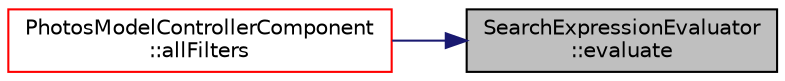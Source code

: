 digraph "SearchExpressionEvaluator::evaluate"
{
 // LATEX_PDF_SIZE
  edge [fontname="Helvetica",fontsize="10",labelfontname="Helvetica",labelfontsize="10"];
  node [fontname="Helvetica",fontsize="10",shape=record];
  rankdir="RL";
  Node1 [label="SearchExpressionEvaluator\l::evaluate",height=0.2,width=0.4,color="black", fillcolor="grey75", style="filled", fontcolor="black",tooltip=" "];
  Node1 -> Node2 [dir="back",color="midnightblue",fontsize="10",style="solid",fontname="Helvetica"];
  Node2 [label="PhotosModelControllerComponent\l::allFilters",height=0.2,width=0.4,color="red", fillcolor="white", style="filled",URL="$class_photos_model_controller_component.html#af3274daced5a79ff926ed999e93cd1f6",tooltip=" "];
}
